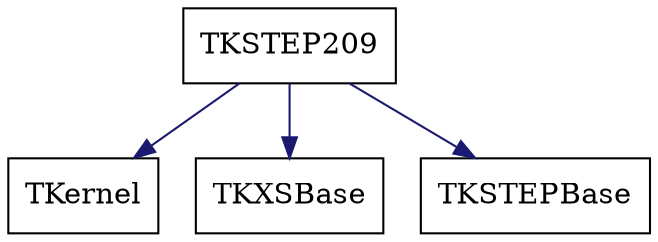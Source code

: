 digraph schema_TKSTEP209
{
	TKSTEP209 [ URL = "toolkit_tkstep209.html", shape = box ]
	TKernel [ URL = "toolkit_tkernel.html" , shape = box ]
	TKSTEP209 -> TKernel [ color = "midnightblue", style = "solid" ]
	TKXSBase [ URL = "toolkit_tkxsbase.html" , shape = box ]
	TKSTEP209 -> TKXSBase [ color = "midnightblue", style = "solid" ]
	TKSTEPBase [ URL = "toolkit_tkstepbase.html" , shape = box ]
	TKSTEP209 -> TKSTEPBase [ color = "midnightblue", style = "solid" ]
	aspect = 1
}
